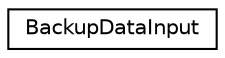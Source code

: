digraph G
{
  edge [fontname="Helvetica",fontsize="10",labelfontname="Helvetica",labelfontsize="10"];
  node [fontname="Helvetica",fontsize="10",shape=record];
  rankdir=LR;
  Node1 [label="BackupDataInput",height=0.2,width=0.4,color="black", fillcolor="white", style="filled",URL="$df/d03/class_backup_data_input.html",tooltip="Provides the structured interface to reads information from the backup data set."];
}
